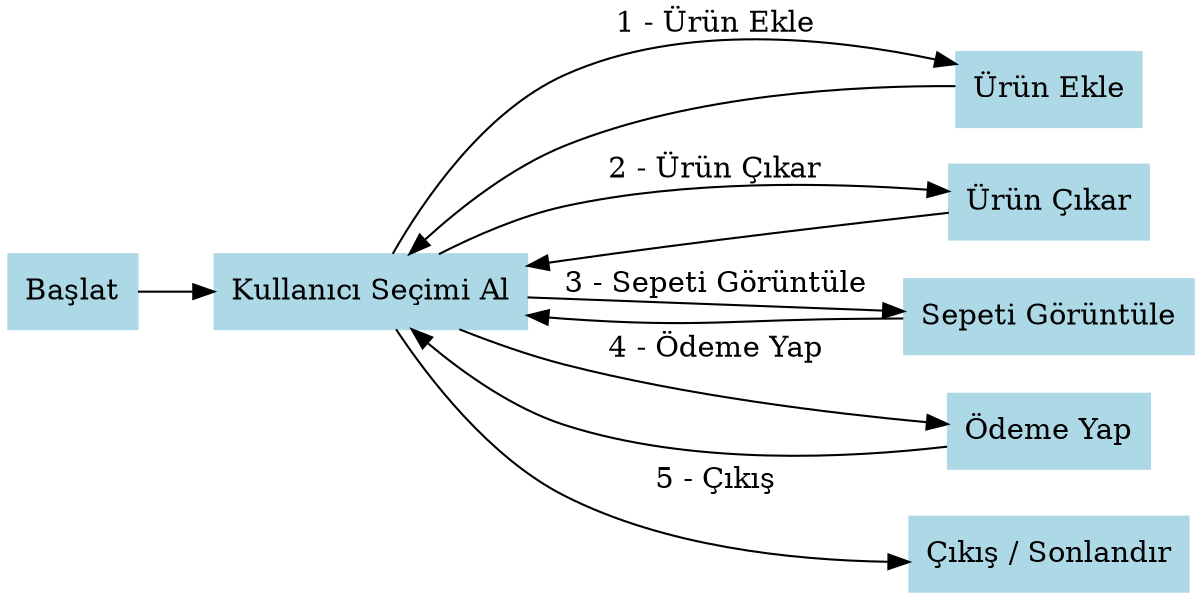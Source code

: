 digraph SepetSistemi {
    rankdir=LR;
    node [shape=box, style=filled, color=lightblue];

    Start [label="Başlat"]
    Girdi [label="Kullanıcı Seçimi Al"]
    Ekle [label="Ürün Ekle"]
    Cikar [label="Ürün Çıkar"]
    Goster [label="Sepeti Görüntüle"]
    Odeme [label="Ödeme Yap"]
    Bitir [label="Çıkış / Sonlandır"]

    Start -> Girdi
    Girdi -> Ekle [label="1 - Ürün Ekle"]
    Girdi -> Cikar [label="2 - Ürün Çıkar"]
    Girdi -> Goster [label="3 - Sepeti Görüntüle"]
    Girdi -> Odeme [label="4 - Ödeme Yap"]
    Girdi -> Bitir [label="5 - Çıkış"]

    Ekle -> Girdi
    Cikar -> Girdi
    Goster -> Girdi
    Odeme -> Girdi
}
